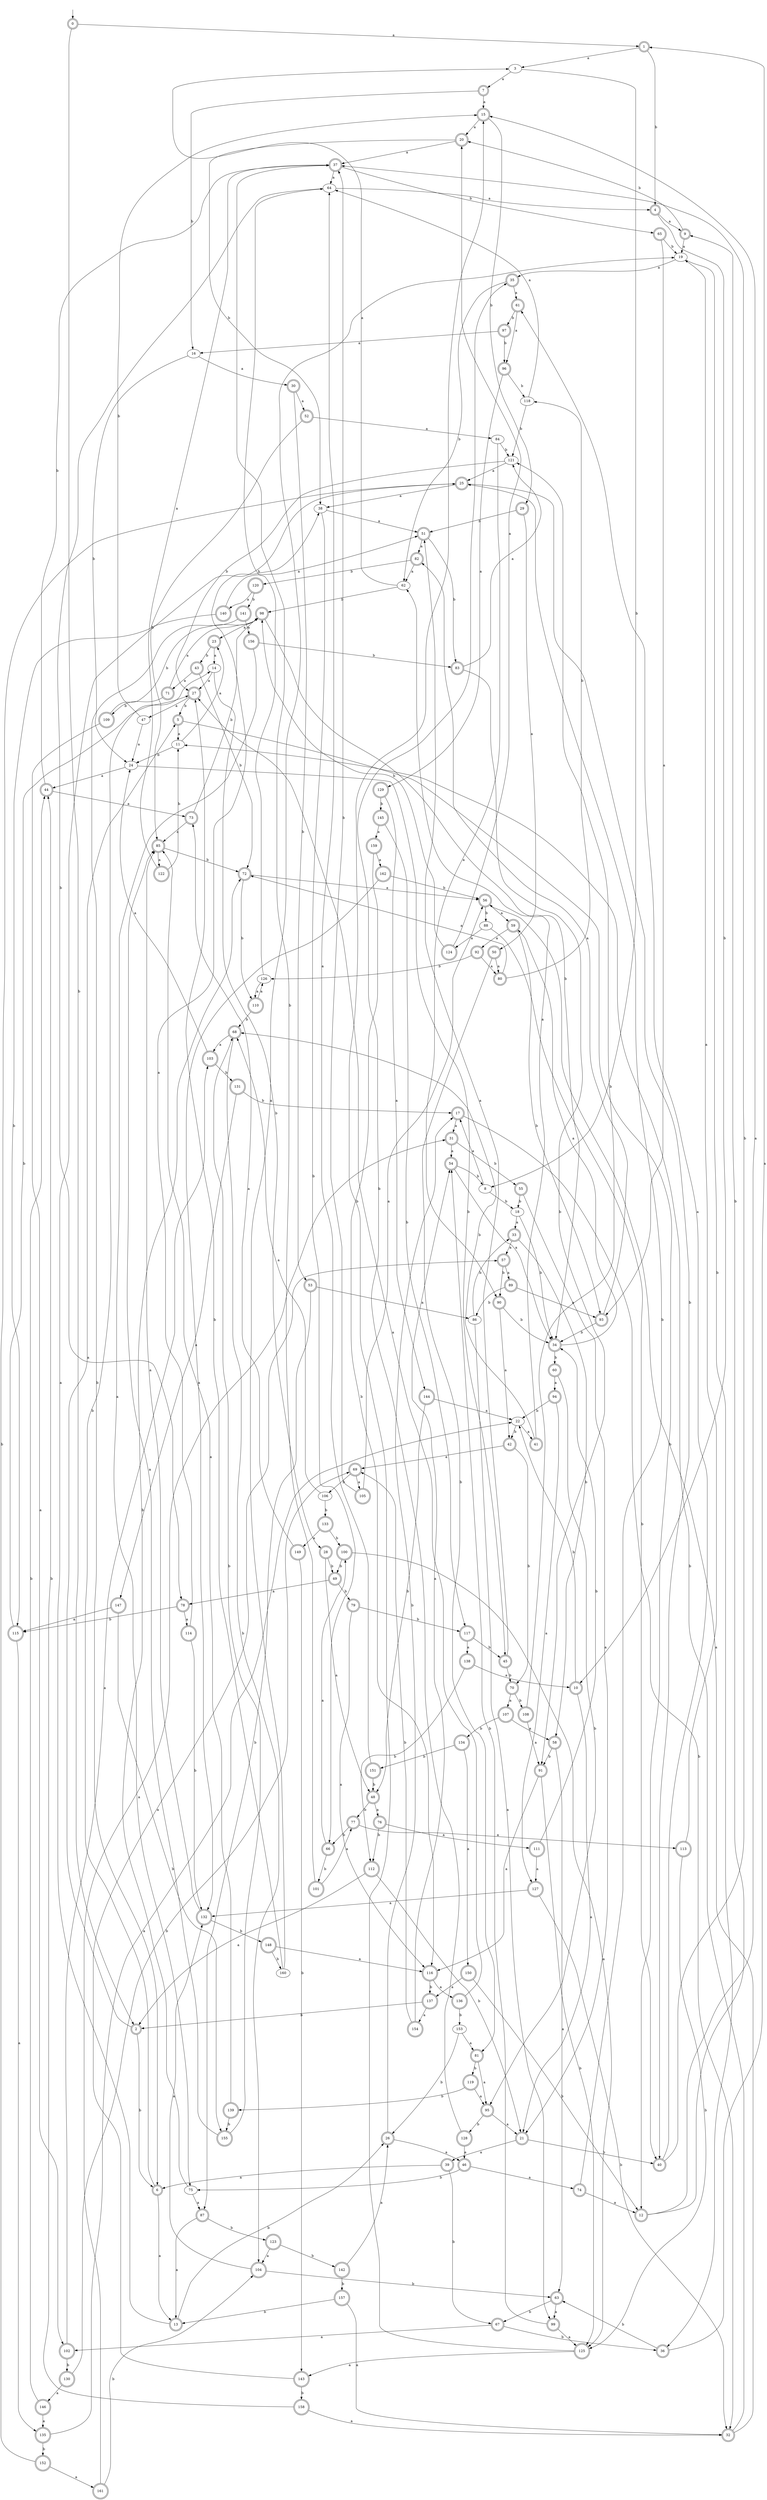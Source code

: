 digraph RandomDFA {
  __start0 [label="", shape=none];
  __start0 -> 0 [label=""];
  0 [shape=circle] [shape=doublecircle]
  0 -> 1 [label="a"]
  0 -> 2 [label="b"]
  1 [shape=doublecircle]
  1 -> 3 [label="a"]
  1 -> 4 [label="b"]
  2 [shape=doublecircle]
  2 -> 5 [label="a"]
  2 -> 6 [label="b"]
  3
  3 -> 7 [label="a"]
  3 -> 8 [label="b"]
  4 [shape=doublecircle]
  4 -> 9 [label="a"]
  4 -> 10 [label="b"]
  5 [shape=doublecircle]
  5 -> 11 [label="a"]
  5 -> 12 [label="b"]
  6 [shape=doublecircle]
  6 -> 13 [label="a"]
  6 -> 14 [label="b"]
  7 [shape=doublecircle]
  7 -> 15 [label="a"]
  7 -> 16 [label="b"]
  8
  8 -> 17 [label="a"]
  8 -> 18 [label="b"]
  9 [shape=doublecircle]
  9 -> 19 [label="a"]
  9 -> 20 [label="b"]
  10 [shape=doublecircle]
  10 -> 21 [label="a"]
  10 -> 22 [label="b"]
  11
  11 -> 23 [label="a"]
  11 -> 24 [label="b"]
  12 [shape=doublecircle]
  12 -> 15 [label="a"]
  12 -> 9 [label="b"]
  13 [shape=doublecircle]
  13 -> 25 [label="a"]
  13 -> 26 [label="b"]
  14
  14 -> 27 [label="a"]
  14 -> 28 [label="b"]
  15 [shape=doublecircle]
  15 -> 20 [label="a"]
  15 -> 29 [label="b"]
  16
  16 -> 30 [label="a"]
  16 -> 24 [label="b"]
  17 [shape=doublecircle]
  17 -> 31 [label="a"]
  17 -> 32 [label="b"]
  18
  18 -> 33 [label="a"]
  18 -> 34 [label="b"]
  19
  19 -> 35 [label="a"]
  19 -> 36 [label="b"]
  20 [shape=doublecircle]
  20 -> 37 [label="a"]
  20 -> 38 [label="b"]
  21 [shape=doublecircle]
  21 -> 39 [label="a"]
  21 -> 40 [label="b"]
  22
  22 -> 41 [label="a"]
  22 -> 42 [label="b"]
  23 [shape=doublecircle]
  23 -> 14 [label="a"]
  23 -> 43 [label="b"]
  24
  24 -> 44 [label="a"]
  24 -> 45 [label="b"]
  25 [shape=doublecircle]
  25 -> 38 [label="a"]
  25 -> 40 [label="b"]
  26 [shape=doublecircle]
  26 -> 46 [label="a"]
  26 -> 17 [label="b"]
  27 [shape=doublecircle]
  27 -> 47 [label="a"]
  27 -> 5 [label="b"]
  28 [shape=doublecircle]
  28 -> 48 [label="a"]
  28 -> 49 [label="b"]
  29 [shape=doublecircle]
  29 -> 50 [label="a"]
  29 -> 51 [label="b"]
  30 [shape=doublecircle]
  30 -> 52 [label="a"]
  30 -> 53 [label="b"]
  31 [shape=doublecircle]
  31 -> 54 [label="a"]
  31 -> 55 [label="b"]
  32 [shape=doublecircle]
  32 -> 56 [label="a"]
  32 -> 11 [label="b"]
  33 [shape=doublecircle]
  33 -> 57 [label="a"]
  33 -> 58 [label="b"]
  34 [shape=doublecircle]
  34 -> 59 [label="a"]
  34 -> 60 [label="b"]
  35 [shape=doublecircle]
  35 -> 61 [label="a"]
  35 -> 62 [label="b"]
  36 [shape=doublecircle]
  36 -> 1 [label="a"]
  36 -> 63 [label="b"]
  37 [shape=doublecircle]
  37 -> 64 [label="a"]
  37 -> 65 [label="b"]
  38
  38 -> 51 [label="a"]
  38 -> 66 [label="b"]
  39 [shape=doublecircle]
  39 -> 6 [label="a"]
  39 -> 67 [label="b"]
  40 [shape=doublecircle]
  40 -> 61 [label="a"]
  40 -> 37 [label="b"]
  41 [shape=doublecircle]
  41 -> 62 [label="a"]
  41 -> 68 [label="b"]
  42 [shape=doublecircle]
  42 -> 69 [label="a"]
  42 -> 70 [label="b"]
  43 [shape=doublecircle]
  43 -> 71 [label="a"]
  43 -> 72 [label="b"]
  44 [shape=doublecircle]
  44 -> 73 [label="a"]
  44 -> 37 [label="b"]
  45 [shape=doublecircle]
  45 -> 51 [label="a"]
  45 -> 70 [label="b"]
  46 [shape=doublecircle]
  46 -> 74 [label="a"]
  46 -> 75 [label="b"]
  47
  47 -> 24 [label="a"]
  47 -> 15 [label="b"]
  48 [shape=doublecircle]
  48 -> 76 [label="a"]
  48 -> 77 [label="b"]
  49 [shape=doublecircle]
  49 -> 78 [label="a"]
  49 -> 79 [label="b"]
  50 [shape=doublecircle]
  50 -> 80 [label="a"]
  50 -> 81 [label="b"]
  51 [shape=doublecircle]
  51 -> 82 [label="a"]
  51 -> 83 [label="b"]
  52 [shape=doublecircle]
  52 -> 84 [label="a"]
  52 -> 85 [label="b"]
  53 [shape=doublecircle]
  53 -> 86 [label="a"]
  53 -> 87 [label="b"]
  54 [shape=doublecircle]
  54 -> 34 [label="a"]
  54 -> 8 [label="b"]
  55 [shape=doublecircle]
  55 -> 21 [label="a"]
  55 -> 18 [label="b"]
  56 [shape=doublecircle]
  56 -> 59 [label="a"]
  56 -> 88 [label="b"]
  57 [shape=doublecircle]
  57 -> 89 [label="a"]
  57 -> 90 [label="b"]
  58 [shape=doublecircle]
  58 -> 63 [label="a"]
  58 -> 91 [label="b"]
  59 [shape=doublecircle]
  59 -> 92 [label="a"]
  59 -> 93 [label="b"]
  60 [shape=doublecircle]
  60 -> 94 [label="a"]
  60 -> 95 [label="b"]
  61 [shape=doublecircle]
  61 -> 96 [label="a"]
  61 -> 97 [label="b"]
  62
  62 -> 3 [label="a"]
  62 -> 98 [label="b"]
  63 [shape=doublecircle]
  63 -> 99 [label="a"]
  63 -> 67 [label="b"]
  64
  64 -> 4 [label="a"]
  64 -> 78 [label="b"]
  65 [shape=doublecircle]
  65 -> 93 [label="a"]
  65 -> 19 [label="b"]
  66 [shape=doublecircle]
  66 -> 100 [label="a"]
  66 -> 101 [label="b"]
  67 [shape=doublecircle]
  67 -> 102 [label="a"]
  67 -> 36 [label="b"]
  68 [shape=doublecircle]
  68 -> 103 [label="a"]
  68 -> 104 [label="b"]
  69 [shape=doublecircle]
  69 -> 105 [label="a"]
  69 -> 106 [label="b"]
  70 [shape=doublecircle]
  70 -> 107 [label="a"]
  70 -> 108 [label="b"]
  71 [shape=doublecircle]
  71 -> 98 [label="a"]
  71 -> 109 [label="b"]
  72 [shape=doublecircle]
  72 -> 56 [label="a"]
  72 -> 110 [label="b"]
  73 [shape=doublecircle]
  73 -> 85 [label="a"]
  73 -> 98 [label="b"]
  74 [shape=doublecircle]
  74 -> 12 [label="a"]
  74 -> 25 [label="b"]
  75
  75 -> 87 [label="a"]
  75 -> 72 [label="b"]
  76 [shape=doublecircle]
  76 -> 111 [label="a"]
  76 -> 112 [label="b"]
  77 [shape=doublecircle]
  77 -> 113 [label="a"]
  77 -> 66 [label="b"]
  78 [shape=doublecircle]
  78 -> 114 [label="a"]
  78 -> 115 [label="b"]
  79 [shape=doublecircle]
  79 -> 116 [label="a"]
  79 -> 117 [label="b"]
  80 [shape=doublecircle]
  80 -> 72 [label="a"]
  80 -> 118 [label="b"]
  81 [shape=doublecircle]
  81 -> 95 [label="a"]
  81 -> 119 [label="b"]
  82 [shape=doublecircle]
  82 -> 62 [label="a"]
  82 -> 120 [label="b"]
  83 [shape=doublecircle]
  83 -> 121 [label="a"]
  83 -> 91 [label="b"]
  84
  84 -> 90 [label="a"]
  84 -> 121 [label="b"]
  85 [shape=doublecircle]
  85 -> 122 [label="a"]
  85 -> 72 [label="b"]
  86
  86 -> 99 [label="a"]
  86 -> 33 [label="b"]
  87 [shape=doublecircle]
  87 -> 13 [label="a"]
  87 -> 123 [label="b"]
  88
  88 -> 124 [label="a"]
  88 -> 40 [label="b"]
  89 [shape=doublecircle]
  89 -> 93 [label="a"]
  89 -> 86 [label="b"]
  90 [shape=doublecircle]
  90 -> 42 [label="a"]
  90 -> 34 [label="b"]
  91 [shape=doublecircle]
  91 -> 116 [label="a"]
  91 -> 125 [label="b"]
  92 [shape=doublecircle]
  92 -> 80 [label="a"]
  92 -> 126 [label="b"]
  93 [shape=doublecircle]
  93 -> 82 [label="a"]
  93 -> 34 [label="b"]
  94 [shape=doublecircle]
  94 -> 127 [label="a"]
  94 -> 22 [label="b"]
  95 [shape=doublecircle]
  95 -> 21 [label="a"]
  95 -> 128 [label="b"]
  96 [shape=doublecircle]
  96 -> 129 [label="a"]
  96 -> 118 [label="b"]
  97 [shape=doublecircle]
  97 -> 16 [label="a"]
  97 -> 96 [label="b"]
  98 [shape=doublecircle]
  98 -> 23 [label="a"]
  98 -> 34 [label="b"]
  99 [shape=doublecircle]
  99 -> 125 [label="a"]
  99 -> 54 [label="b"]
  100 [shape=doublecircle]
  100 -> 125 [label="a"]
  100 -> 49 [label="b"]
  101 [shape=doublecircle]
  101 -> 77 [label="a"]
  101 -> 37 [label="b"]
  102 [shape=doublecircle]
  102 -> 103 [label="a"]
  102 -> 130 [label="b"]
  103 [shape=doublecircle]
  103 -> 24 [label="a"]
  103 -> 131 [label="b"]
  104 [shape=doublecircle]
  104 -> 132 [label="a"]
  104 -> 63 [label="b"]
  105 [shape=doublecircle]
  105 -> 56 [label="a"]
  105 -> 37 [label="b"]
  106
  106 -> 68 [label="a"]
  106 -> 133 [label="b"]
  107 [shape=doublecircle]
  107 -> 58 [label="a"]
  107 -> 134 [label="b"]
  108 [shape=doublecircle]
  108 -> 91 [label="a"]
  108 -> 121 [label="b"]
  109 [shape=doublecircle]
  109 -> 102 [label="a"]
  109 -> 98 [label="b"]
  110 [shape=doublecircle]
  110 -> 126 [label="a"]
  110 -> 68 [label="b"]
  111 [shape=doublecircle]
  111 -> 127 [label="a"]
  111 -> 34 [label="b"]
  112 [shape=doublecircle]
  112 -> 2 [label="a"]
  112 -> 21 [label="b"]
  113 [shape=doublecircle]
  113 -> 19 [label="a"]
  113 -> 125 [label="b"]
  114 [shape=doublecircle]
  114 -> 38 [label="a"]
  114 -> 132 [label="b"]
  115 [shape=doublecircle]
  115 -> 135 [label="a"]
  115 -> 27 [label="b"]
  116 [shape=doublecircle]
  116 -> 136 [label="a"]
  116 -> 137 [label="b"]
  117 [shape=doublecircle]
  117 -> 138 [label="a"]
  117 -> 45 [label="b"]
  118
  118 -> 64 [label="a"]
  118 -> 121 [label="b"]
  119 [shape=doublecircle]
  119 -> 95 [label="a"]
  119 -> 139 [label="b"]
  120 [shape=doublecircle]
  120 -> 140 [label="a"]
  120 -> 141 [label="b"]
  121
  121 -> 25 [label="a"]
  121 -> 27 [label="b"]
  122 [shape=doublecircle]
  122 -> 37 [label="a"]
  122 -> 11 [label="b"]
  123 [shape=doublecircle]
  123 -> 104 [label="a"]
  123 -> 142 [label="b"]
  124 [shape=doublecircle]
  124 -> 20 [label="a"]
  124 -> 98 [label="b"]
  125 [shape=doublecircle]
  125 -> 143 [label="a"]
  125 -> 15 [label="b"]
  126
  126 -> 110 [label="a"]
  126 -> 64 [label="b"]
  127 [shape=doublecircle]
  127 -> 132 [label="a"]
  127 -> 32 [label="b"]
  128 [shape=doublecircle]
  128 -> 46 [label="a"]
  128 -> 35 [label="b"]
  129 [shape=doublecircle]
  129 -> 144 [label="a"]
  129 -> 145 [label="b"]
  130 [shape=doublecircle]
  130 -> 146 [label="a"]
  130 -> 69 [label="b"]
  131 [shape=doublecircle]
  131 -> 147 [label="a"]
  131 -> 17 [label="b"]
  132 [shape=doublecircle]
  132 -> 85 [label="a"]
  132 -> 148 [label="b"]
  133 [shape=doublecircle]
  133 -> 149 [label="a"]
  133 -> 100 [label="b"]
  134 [shape=doublecircle]
  134 -> 150 [label="a"]
  134 -> 151 [label="b"]
  135 [shape=doublecircle]
  135 -> 22 [label="a"]
  135 -> 152 [label="b"]
  136 [shape=doublecircle]
  136 -> 27 [label="a"]
  136 -> 153 [label="b"]
  137 [shape=doublecircle]
  137 -> 154 [label="a"]
  137 -> 2 [label="b"]
  138 [shape=doublecircle]
  138 -> 10 [label="a"]
  138 -> 112 [label="b"]
  139 [shape=doublecircle]
  139 -> 85 [label="a"]
  139 -> 155 [label="b"]
  140 [shape=doublecircle]
  140 -> 51 [label="a"]
  140 -> 115 [label="b"]
  141 [shape=doublecircle]
  141 -> 156 [label="a"]
  141 -> 6 [label="b"]
  142 [shape=doublecircle]
  142 -> 26 [label="a"]
  142 -> 157 [label="b"]
  143 [shape=doublecircle]
  143 -> 57 [label="a"]
  143 -> 158 [label="b"]
  144 [shape=doublecircle]
  144 -> 22 [label="a"]
  144 -> 48 [label="b"]
  145 [shape=doublecircle]
  145 -> 159 [label="a"]
  145 -> 117 [label="b"]
  146 [shape=doublecircle]
  146 -> 135 [label="a"]
  146 -> 44 [label="b"]
  147 [shape=doublecircle]
  147 -> 115 [label="a"]
  147 -> 155 [label="b"]
  148 [shape=doublecircle]
  148 -> 116 [label="a"]
  148 -> 160 [label="b"]
  149 [shape=doublecircle]
  149 -> 73 [label="a"]
  149 -> 143 [label="b"]
  150 [shape=doublecircle]
  150 -> 137 [label="a"]
  150 -> 12 [label="b"]
  151 [shape=doublecircle]
  151 -> 64 [label="a"]
  151 -> 48 [label="b"]
  152 [shape=doublecircle]
  152 -> 161 [label="a"]
  152 -> 25 [label="b"]
  153
  153 -> 81 [label="a"]
  153 -> 26 [label="b"]
  154 [shape=doublecircle]
  154 -> 54 [label="a"]
  154 -> 69 [label="b"]
  155 [shape=doublecircle]
  155 -> 85 [label="a"]
  155 -> 68 [label="b"]
  156 [shape=doublecircle]
  156 -> 75 [label="a"]
  156 -> 83 [label="b"]
  157 [shape=doublecircle]
  157 -> 32 [label="a"]
  157 -> 13 [label="b"]
  158 [shape=doublecircle]
  158 -> 32 [label="a"]
  158 -> 44 [label="b"]
  159 [shape=doublecircle]
  159 -> 162 [label="a"]
  159 -> 116 [label="b"]
  160
  160 -> 19 [label="a"]
  160 -> 27 [label="b"]
  161 [shape=doublecircle]
  161 -> 31 [label="a"]
  161 -> 104 [label="b"]
  162 [shape=doublecircle]
  162 -> 132 [label="a"]
  162 -> 56 [label="b"]
}
